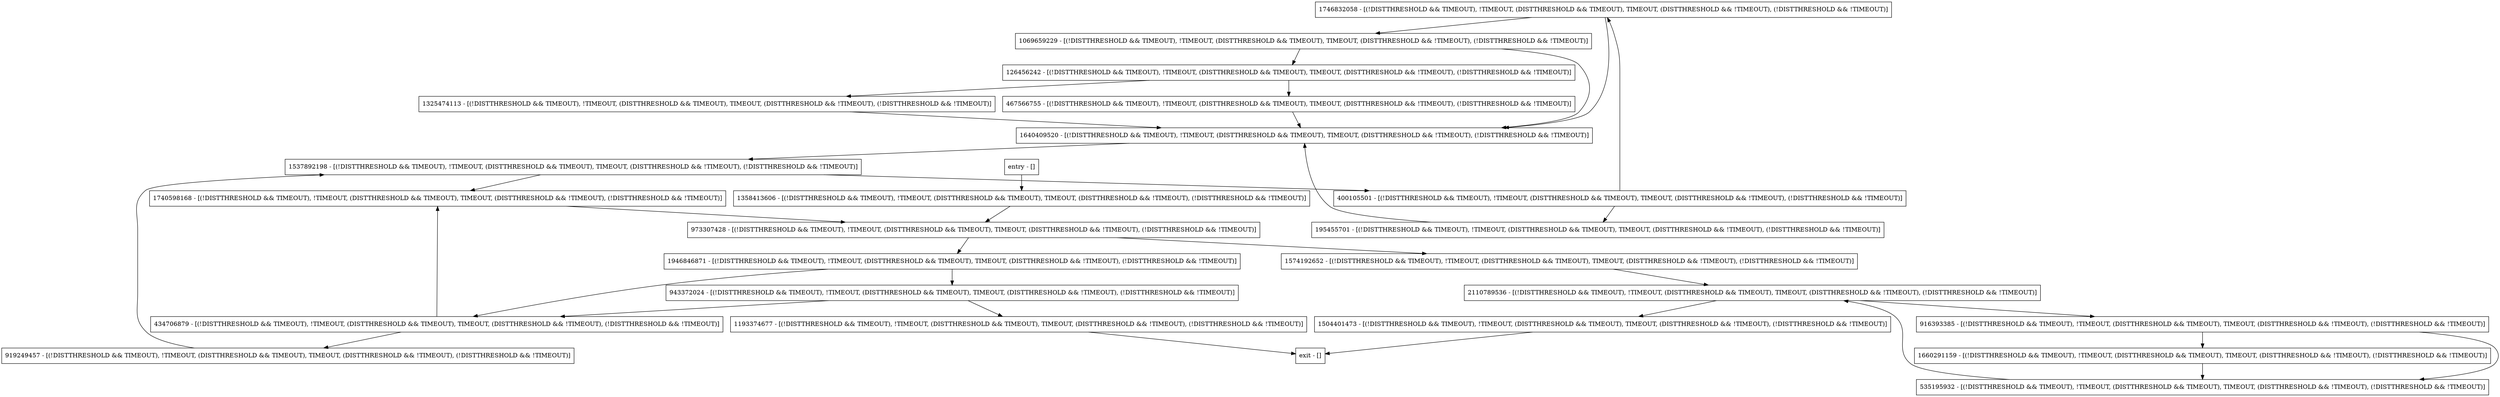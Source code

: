 digraph getMergedColors {
node [shape=record];
1746832058 [label="1746832058 - [(!DISTTHRESHOLD && TIMEOUT), !TIMEOUT, (DISTTHRESHOLD && TIMEOUT), TIMEOUT, (DISTTHRESHOLD && !TIMEOUT), (!DISTTHRESHOLD && !TIMEOUT)]"];
919249457 [label="919249457 - [(!DISTTHRESHOLD && TIMEOUT), !TIMEOUT, (DISTTHRESHOLD && TIMEOUT), TIMEOUT, (DISTTHRESHOLD && !TIMEOUT), (!DISTTHRESHOLD && !TIMEOUT)]"];
916393385 [label="916393385 - [(!DISTTHRESHOLD && TIMEOUT), !TIMEOUT, (DISTTHRESHOLD && TIMEOUT), TIMEOUT, (DISTTHRESHOLD && !TIMEOUT), (!DISTTHRESHOLD && !TIMEOUT)]"];
535195932 [label="535195932 - [(!DISTTHRESHOLD && TIMEOUT), !TIMEOUT, (DISTTHRESHOLD && TIMEOUT), TIMEOUT, (DISTTHRESHOLD && !TIMEOUT), (!DISTTHRESHOLD && !TIMEOUT)]"];
434706879 [label="434706879 - [(!DISTTHRESHOLD && TIMEOUT), !TIMEOUT, (DISTTHRESHOLD && TIMEOUT), TIMEOUT, (DISTTHRESHOLD && !TIMEOUT), (!DISTTHRESHOLD && !TIMEOUT)]"];
1504401473 [label="1504401473 - [(!DISTTHRESHOLD && TIMEOUT), !TIMEOUT, (DISTTHRESHOLD && TIMEOUT), TIMEOUT, (DISTTHRESHOLD && !TIMEOUT), (!DISTTHRESHOLD && !TIMEOUT)]"];
1193374677 [label="1193374677 - [(!DISTTHRESHOLD && TIMEOUT), !TIMEOUT, (DISTTHRESHOLD && TIMEOUT), TIMEOUT, (DISTTHRESHOLD && !TIMEOUT), (!DISTTHRESHOLD && !TIMEOUT)]"];
400105501 [label="400105501 - [(!DISTTHRESHOLD && TIMEOUT), !TIMEOUT, (DISTTHRESHOLD && TIMEOUT), TIMEOUT, (DISTTHRESHOLD && !TIMEOUT), (!DISTTHRESHOLD && !TIMEOUT)]"];
1069659229 [label="1069659229 - [(!DISTTHRESHOLD && TIMEOUT), !TIMEOUT, (DISTTHRESHOLD && TIMEOUT), TIMEOUT, (DISTTHRESHOLD && !TIMEOUT), (!DISTTHRESHOLD && !TIMEOUT)]"];
126456242 [label="126456242 - [(!DISTTHRESHOLD && TIMEOUT), !TIMEOUT, (DISTTHRESHOLD && TIMEOUT), TIMEOUT, (DISTTHRESHOLD && !TIMEOUT), (!DISTTHRESHOLD && !TIMEOUT)]"];
973307428 [label="973307428 - [(!DISTTHRESHOLD && TIMEOUT), !TIMEOUT, (DISTTHRESHOLD && TIMEOUT), TIMEOUT, (DISTTHRESHOLD && !TIMEOUT), (!DISTTHRESHOLD && !TIMEOUT)]"];
1640409520 [label="1640409520 - [(!DISTTHRESHOLD && TIMEOUT), !TIMEOUT, (DISTTHRESHOLD && TIMEOUT), TIMEOUT, (DISTTHRESHOLD && !TIMEOUT), (!DISTTHRESHOLD && !TIMEOUT)]"];
195455701 [label="195455701 - [(!DISTTHRESHOLD && TIMEOUT), !TIMEOUT, (DISTTHRESHOLD && TIMEOUT), TIMEOUT, (DISTTHRESHOLD && !TIMEOUT), (!DISTTHRESHOLD && !TIMEOUT)]"];
1740598168 [label="1740598168 - [(!DISTTHRESHOLD && TIMEOUT), !TIMEOUT, (DISTTHRESHOLD && TIMEOUT), TIMEOUT, (DISTTHRESHOLD && !TIMEOUT), (!DISTTHRESHOLD && !TIMEOUT)]"];
1358413606 [label="1358413606 - [(!DISTTHRESHOLD && TIMEOUT), !TIMEOUT, (DISTTHRESHOLD && TIMEOUT), TIMEOUT, (DISTTHRESHOLD && !TIMEOUT), (!DISTTHRESHOLD && !TIMEOUT)]"];
1946846871 [label="1946846871 - [(!DISTTHRESHOLD && TIMEOUT), !TIMEOUT, (DISTTHRESHOLD && TIMEOUT), TIMEOUT, (DISTTHRESHOLD && !TIMEOUT), (!DISTTHRESHOLD && !TIMEOUT)]"];
1660291159 [label="1660291159 - [(!DISTTHRESHOLD && TIMEOUT), !TIMEOUT, (DISTTHRESHOLD && TIMEOUT), TIMEOUT, (DISTTHRESHOLD && !TIMEOUT), (!DISTTHRESHOLD && !TIMEOUT)]"];
943372024 [label="943372024 - [(!DISTTHRESHOLD && TIMEOUT), !TIMEOUT, (DISTTHRESHOLD && TIMEOUT), TIMEOUT, (DISTTHRESHOLD && !TIMEOUT), (!DISTTHRESHOLD && !TIMEOUT)]"];
467566755 [label="467566755 - [(!DISTTHRESHOLD && TIMEOUT), !TIMEOUT, (DISTTHRESHOLD && TIMEOUT), TIMEOUT, (DISTTHRESHOLD && !TIMEOUT), (!DISTTHRESHOLD && !TIMEOUT)]"];
entry [label="entry - []"];
exit [label="exit - []"];
1537892198 [label="1537892198 - [(!DISTTHRESHOLD && TIMEOUT), !TIMEOUT, (DISTTHRESHOLD && TIMEOUT), TIMEOUT, (DISTTHRESHOLD && !TIMEOUT), (!DISTTHRESHOLD && !TIMEOUT)]"];
1325474113 [label="1325474113 - [(!DISTTHRESHOLD && TIMEOUT), !TIMEOUT, (DISTTHRESHOLD && TIMEOUT), TIMEOUT, (DISTTHRESHOLD && !TIMEOUT), (!DISTTHRESHOLD && !TIMEOUT)]"];
1574192652 [label="1574192652 - [(!DISTTHRESHOLD && TIMEOUT), !TIMEOUT, (DISTTHRESHOLD && TIMEOUT), TIMEOUT, (DISTTHRESHOLD && !TIMEOUT), (!DISTTHRESHOLD && !TIMEOUT)]"];
2110789536 [label="2110789536 - [(!DISTTHRESHOLD && TIMEOUT), !TIMEOUT, (DISTTHRESHOLD && TIMEOUT), TIMEOUT, (DISTTHRESHOLD && !TIMEOUT), (!DISTTHRESHOLD && !TIMEOUT)]"];
entry;
exit;
1746832058 -> 1069659229;
1746832058 -> 1640409520;
919249457 -> 1537892198;
916393385 -> 535195932;
916393385 -> 1660291159;
535195932 -> 2110789536;
434706879 -> 919249457;
434706879 -> 1740598168;
1504401473 -> exit;
1193374677 -> exit;
400105501 -> 1746832058;
400105501 -> 195455701;
1069659229 -> 126456242;
1069659229 -> 1640409520;
126456242 -> 1325474113;
126456242 -> 467566755;
973307428 -> 1574192652;
973307428 -> 1946846871;
1640409520 -> 1537892198;
195455701 -> 1640409520;
1740598168 -> 973307428;
1358413606 -> 973307428;
1946846871 -> 943372024;
1946846871 -> 434706879;
1660291159 -> 535195932;
943372024 -> 434706879;
943372024 -> 1193374677;
467566755 -> 1640409520;
entry -> 1358413606;
1537892198 -> 400105501;
1537892198 -> 1740598168;
1325474113 -> 1640409520;
1574192652 -> 2110789536;
2110789536 -> 916393385;
2110789536 -> 1504401473;
}
